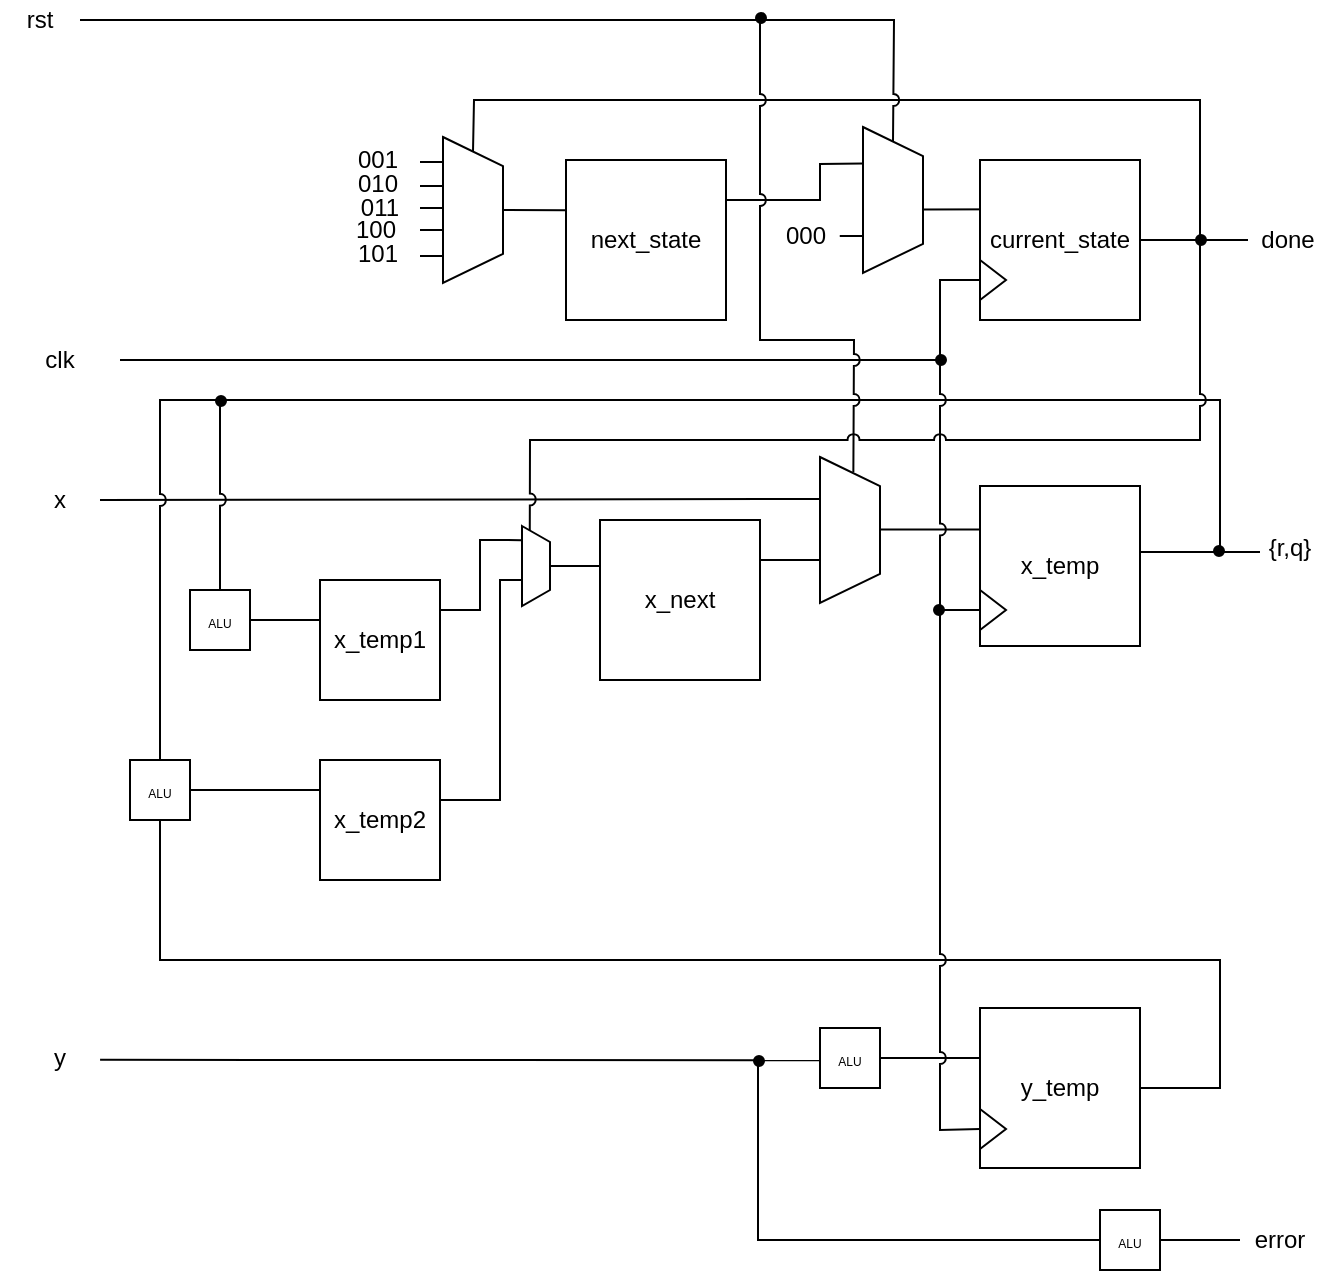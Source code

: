 <mxfile version="10.6.0" type="device"><diagram id="7mAb3iweiGSvkVwO0OIw" name="第 1 页"><mxGraphModel dx="413" dy="253" grid="1" gridSize="10" guides="1" tooltips="1" connect="1" arrows="1" fold="1" page="1" pageScale="1" pageWidth="827" pageHeight="1169" math="0" shadow="0"><root><mxCell id="0"/><mxCell id="1" parent="0"/><mxCell id="Z_gjdqFY1cXYkvp1u4SZ-84" value="" style="endArrow=none;html=1;entryX=0;entryY=0.272;entryDx=0;entryDy=0;exitX=0.5;exitY=0;exitDx=0;exitDy=0;entryPerimeter=0;" edge="1" parent="1"><mxGeometry width="50" height="50" relative="1" as="geometry"><mxPoint x="511.647" y="134.794" as="sourcePoint"/><mxPoint x="561.786" y="134.571" as="targetPoint"/></mxGeometry></mxCell><mxCell id="Z_gjdqFY1cXYkvp1u4SZ-1" value="x_temp" style="whiteSpace=wrap;html=1;aspect=fixed;" vertex="1" parent="1"><mxGeometry x="540" y="273" width="80" height="80" as="geometry"/></mxCell><mxCell id="Z_gjdqFY1cXYkvp1u4SZ-2" value="y_temp" style="whiteSpace=wrap;html=1;aspect=fixed;" vertex="1" parent="1"><mxGeometry x="540" y="534" width="80" height="80" as="geometry"/></mxCell><mxCell id="Z_gjdqFY1cXYkvp1u4SZ-3" value="x_next" style="whiteSpace=wrap;html=1;aspect=fixed;" vertex="1" parent="1"><mxGeometry x="350" y="290" width="80" height="80" as="geometry"/></mxCell><mxCell id="Z_gjdqFY1cXYkvp1u4SZ-5" value="" style="shape=trapezoid;perimeter=trapezoidPerimeter;whiteSpace=wrap;html=1;rotation=90;" vertex="1" parent="1"><mxGeometry x="438.5" y="280" width="73" height="30" as="geometry"/></mxCell><mxCell id="Z_gjdqFY1cXYkvp1u4SZ-11" value="" style="endArrow=none;html=1;entryX=0;entryY=0.272;entryDx=0;entryDy=0;exitX=0.5;exitY=0;exitDx=0;exitDy=0;entryPerimeter=0;" edge="1" parent="1" target="Z_gjdqFY1cXYkvp1u4SZ-1"><mxGeometry width="50" height="50" relative="1" as="geometry"><mxPoint x="490.147" y="294.794" as="sourcePoint"/><mxPoint x="520.735" y="294.794" as="targetPoint"/></mxGeometry></mxCell><mxCell id="Z_gjdqFY1cXYkvp1u4SZ-13" value="" style="endArrow=none;html=1;exitX=1;exitY=0.25;exitDx=0;exitDy=0;" edge="1" parent="1"><mxGeometry width="50" height="50" relative="1" as="geometry"><mxPoint x="429.952" y="309.952" as="sourcePoint"/><mxPoint x="460" y="310" as="targetPoint"/></mxGeometry></mxCell><mxCell id="Z_gjdqFY1cXYkvp1u4SZ-14" value="" style="endArrow=none;html=1;entryX=0.25;entryY=1;entryDx=0;entryDy=0;exitX=1.001;exitY=0.545;exitDx=0;exitDy=0;exitPerimeter=0;" edge="1" parent="1" source="Z_gjdqFY1cXYkvp1u4SZ-16"><mxGeometry width="50" height="50" relative="1" as="geometry"><mxPoint x="110" y="560.5" as="sourcePoint"/><mxPoint x="459.952" y="560.167" as="targetPoint"/></mxGeometry></mxCell><mxCell id="Z_gjdqFY1cXYkvp1u4SZ-15" value="" style="endArrow=none;html=1;entryX=0.25;entryY=1;entryDx=0;entryDy=0;exitX=1;exitY=0.5;exitDx=0;exitDy=0;" edge="1" parent="1" source="Z_gjdqFY1cXYkvp1u4SZ-17"><mxGeometry width="50" height="50" relative="1" as="geometry"><mxPoint x="110.0" y="279.5" as="sourcePoint"/><mxPoint x="459.667" y="279.5" as="targetPoint"/></mxGeometry></mxCell><mxCell id="Z_gjdqFY1cXYkvp1u4SZ-16" value="y&lt;br&gt;" style="text;html=1;strokeColor=none;fillColor=none;align=center;verticalAlign=middle;whiteSpace=wrap;rounded=0;" vertex="1" parent="1"><mxGeometry x="60" y="549" width="40" height="20" as="geometry"/></mxCell><mxCell id="Z_gjdqFY1cXYkvp1u4SZ-17" value="x&lt;br&gt;" style="text;html=1;strokeColor=none;fillColor=none;align=center;verticalAlign=middle;whiteSpace=wrap;rounded=0;" vertex="1" parent="1"><mxGeometry x="60" y="270" width="40" height="20" as="geometry"/></mxCell><mxCell id="Z_gjdqFY1cXYkvp1u4SZ-18" value="x_temp2" style="whiteSpace=wrap;html=1;aspect=fixed;" vertex="1" parent="1"><mxGeometry x="210" y="410" width="60" height="60" as="geometry"/></mxCell><mxCell id="Z_gjdqFY1cXYkvp1u4SZ-19" value="x_temp1" style="whiteSpace=wrap;html=1;aspect=fixed;" vertex="1" parent="1"><mxGeometry x="210" y="320" width="60" height="60" as="geometry"/></mxCell><mxCell id="Z_gjdqFY1cXYkvp1u4SZ-24" value="" style="shape=trapezoid;perimeter=trapezoidPerimeter;whiteSpace=wrap;html=1;rotation=90;" vertex="1" parent="1"><mxGeometry x="298" y="306" width="40" height="14" as="geometry"/></mxCell><mxCell id="Z_gjdqFY1cXYkvp1u4SZ-25" value="" style="endArrow=none;html=1;exitX=0.5;exitY=0;exitDx=0;exitDy=0;" edge="1" parent="1" source="Z_gjdqFY1cXYkvp1u4SZ-24"><mxGeometry width="50" height="50" relative="1" as="geometry"><mxPoint x="300" y="350" as="sourcePoint"/><mxPoint x="350" y="313" as="targetPoint"/></mxGeometry></mxCell><mxCell id="Z_gjdqFY1cXYkvp1u4SZ-26" value="" style="endArrow=none;html=1;exitX=1;exitY=0.25;exitDx=0;exitDy=0;rounded=0;entryX=0.177;entryY=1.021;entryDx=0;entryDy=0;entryPerimeter=0;" edge="1" parent="1" source="Z_gjdqFY1cXYkvp1u4SZ-19" target="Z_gjdqFY1cXYkvp1u4SZ-24"><mxGeometry width="50" height="50" relative="1" as="geometry"><mxPoint x="260" y="345" as="sourcePoint"/><mxPoint x="310" y="300" as="targetPoint"/><Array as="points"><mxPoint x="290" y="335"/><mxPoint x="290" y="300"/></Array></mxGeometry></mxCell><mxCell id="Z_gjdqFY1cXYkvp1u4SZ-27" value="" style="endArrow=none;html=1;rounded=0;entryX=0.177;entryY=1.021;entryDx=0;entryDy=0;entryPerimeter=0;" edge="1" parent="1"><mxGeometry width="50" height="50" relative="1" as="geometry"><mxPoint x="270" y="430" as="sourcePoint"/><mxPoint x="310.667" y="320" as="targetPoint"/><Array as="points"><mxPoint x="300" y="430"/><mxPoint x="300" y="320"/></Array></mxGeometry></mxCell><mxCell id="Z_gjdqFY1cXYkvp1u4SZ-28" value="" style="endArrow=none;html=1;rounded=0;entryX=0.5;entryY=0;entryDx=0;entryDy=0;jumpStyle=arc;" edge="1" parent="1" target="Z_gjdqFY1cXYkvp1u4SZ-32"><mxGeometry width="50" height="50" relative="1" as="geometry"><mxPoint x="621" y="306" as="sourcePoint"/><mxPoint x="160" y="326" as="targetPoint"/><Array as="points"><mxPoint x="660" y="306"/><mxPoint x="660" y="230"/><mxPoint x="370" y="230"/><mxPoint x="160" y="230"/></Array></mxGeometry></mxCell><mxCell id="Z_gjdqFY1cXYkvp1u4SZ-32" value="&lt;font style=&quot;font-size: 6px&quot;&gt;ALU&lt;/font&gt;&lt;br&gt;" style="whiteSpace=wrap;html=1;aspect=fixed;" vertex="1" parent="1"><mxGeometry x="145" y="325" width="30" height="30" as="geometry"/></mxCell><mxCell id="Z_gjdqFY1cXYkvp1u4SZ-35" value="" style="endArrow=none;html=1;exitX=1;exitY=0.5;exitDx=0;exitDy=0;" edge="1" parent="1" source="Z_gjdqFY1cXYkvp1u4SZ-32"><mxGeometry width="50" height="50" relative="1" as="geometry"><mxPoint x="160" y="390" as="sourcePoint"/><mxPoint x="210" y="340" as="targetPoint"/></mxGeometry></mxCell><mxCell id="Z_gjdqFY1cXYkvp1u4SZ-36" value="&lt;font style=&quot;font-size: 6px&quot;&gt;ALU&lt;/font&gt;&lt;br&gt;" style="whiteSpace=wrap;html=1;aspect=fixed;" vertex="1" parent="1"><mxGeometry x="115" y="410" width="30" height="30" as="geometry"/></mxCell><mxCell id="Z_gjdqFY1cXYkvp1u4SZ-37" value="" style="endArrow=none;html=1;rounded=0;jumpStyle=arc;" edge="1" parent="1"><mxGeometry width="50" height="50" relative="1" as="geometry"><mxPoint x="130" y="410" as="sourcePoint"/><mxPoint x="160" y="230" as="targetPoint"/><Array as="points"><mxPoint x="130" y="230"/></Array></mxGeometry></mxCell><mxCell id="Z_gjdqFY1cXYkvp1u4SZ-39" value="" style="endArrow=none;html=1;entryX=1;entryY=0.5;entryDx=0;entryDy=0;exitX=0.5;exitY=1;exitDx=0;exitDy=0;rounded=0;" edge="1" parent="1" source="Z_gjdqFY1cXYkvp1u4SZ-36" target="Z_gjdqFY1cXYkvp1u4SZ-2"><mxGeometry width="50" height="50" relative="1" as="geometry"><mxPoint x="60" y="710" as="sourcePoint"/><mxPoint x="110" y="660" as="targetPoint"/><Array as="points"><mxPoint x="130" y="510"/><mxPoint x="660" y="510"/><mxPoint x="660" y="574"/></Array></mxGeometry></mxCell><mxCell id="Z_gjdqFY1cXYkvp1u4SZ-40" value="" style="endArrow=none;html=1;" edge="1" parent="1"><mxGeometry width="50" height="50" relative="1" as="geometry"><mxPoint x="145" y="425" as="sourcePoint"/><mxPoint x="210" y="425" as="targetPoint"/><Array as="points"/></mxGeometry></mxCell><mxCell id="Z_gjdqFY1cXYkvp1u4SZ-42" value="" style="endArrow=none;html=1;" edge="1" parent="1"><mxGeometry width="50" height="50" relative="1" as="geometry"><mxPoint x="620" y="306" as="sourcePoint"/><mxPoint x="680" y="306" as="targetPoint"/></mxGeometry></mxCell><mxCell id="Z_gjdqFY1cXYkvp1u4SZ-43" value="{r,q}" style="text;html=1;strokeColor=none;fillColor=none;align=center;verticalAlign=middle;whiteSpace=wrap;rounded=0;" vertex="1" parent="1"><mxGeometry x="675" y="294" width="40" height="20" as="geometry"/></mxCell><mxCell id="Z_gjdqFY1cXYkvp1u4SZ-44" value="" style="triangle;whiteSpace=wrap;html=1;" vertex="1" parent="1"><mxGeometry x="540" y="325" width="13" height="20" as="geometry"/></mxCell><mxCell id="Z_gjdqFY1cXYkvp1u4SZ-45" value="" style="triangle;whiteSpace=wrap;html=1;" vertex="1" parent="1"><mxGeometry x="540" y="584.5" width="13" height="20" as="geometry"/></mxCell><mxCell id="Z_gjdqFY1cXYkvp1u4SZ-48" value="&lt;font style=&quot;font-size: 6px&quot;&gt;ALU&lt;/font&gt;&lt;br&gt;" style="whiteSpace=wrap;html=1;aspect=fixed;" vertex="1" parent="1"><mxGeometry x="460" y="544" width="30" height="30" as="geometry"/></mxCell><mxCell id="Z_gjdqFY1cXYkvp1u4SZ-49" value="" style="endArrow=none;html=1;exitX=1;exitY=0.5;exitDx=0;exitDy=0;entryX=0;entryY=0.313;entryDx=0;entryDy=0;entryPerimeter=0;" edge="1" parent="1" source="Z_gjdqFY1cXYkvp1u4SZ-48" target="Z_gjdqFY1cXYkvp1u4SZ-2"><mxGeometry width="50" height="50" relative="1" as="geometry"><mxPoint x="470" y="609" as="sourcePoint"/><mxPoint x="520" y="559" as="targetPoint"/></mxGeometry></mxCell><mxCell id="Z_gjdqFY1cXYkvp1u4SZ-50" value="current_state" style="whiteSpace=wrap;html=1;aspect=fixed;" vertex="1" parent="1"><mxGeometry x="540" y="110" width="80" height="80" as="geometry"/></mxCell><mxCell id="Z_gjdqFY1cXYkvp1u4SZ-52" value="next_state" style="whiteSpace=wrap;html=1;aspect=fixed;" vertex="1" parent="1"><mxGeometry x="333" y="110" width="80" height="80" as="geometry"/></mxCell><mxCell id="Z_gjdqFY1cXYkvp1u4SZ-53" value="" style="triangle;whiteSpace=wrap;html=1;" vertex="1" parent="1"><mxGeometry x="540" y="160" width="13" height="20" as="geometry"/></mxCell><mxCell id="Z_gjdqFY1cXYkvp1u4SZ-54" value="" style="endArrow=none;html=1;" edge="1" parent="1"><mxGeometry width="50" height="50" relative="1" as="geometry"><mxPoint x="110" y="210" as="sourcePoint"/><mxPoint x="520" y="210" as="targetPoint"/></mxGeometry></mxCell><mxCell id="Z_gjdqFY1cXYkvp1u4SZ-55" value="clk&lt;br&gt;" style="text;html=1;strokeColor=none;fillColor=none;align=center;verticalAlign=middle;whiteSpace=wrap;rounded=0;" vertex="1" parent="1"><mxGeometry x="60" y="200" width="40" height="20" as="geometry"/></mxCell><mxCell id="Z_gjdqFY1cXYkvp1u4SZ-56" value="" style="endArrow=none;html=1;rounded=0;exitX=0;exitY=0.5;exitDx=0;exitDy=0;jumpStyle=arc;" edge="1" parent="1" source="Z_gjdqFY1cXYkvp1u4SZ-53"><mxGeometry width="50" height="50" relative="1" as="geometry"><mxPoint x="540" y="165" as="sourcePoint"/><mxPoint x="540" y="594.5" as="targetPoint"/><Array as="points"><mxPoint x="520" y="170"/><mxPoint x="520" y="595"/></Array></mxGeometry></mxCell><mxCell id="Z_gjdqFY1cXYkvp1u4SZ-57" value="" style="endArrow=none;html=1;" edge="1" parent="1"><mxGeometry width="50" height="50" relative="1" as="geometry"><mxPoint x="520" y="335" as="sourcePoint"/><mxPoint x="540" y="335" as="targetPoint"/></mxGeometry></mxCell><mxCell id="Z_gjdqFY1cXYkvp1u4SZ-59" value="" style="shape=trapezoid;perimeter=trapezoidPerimeter;whiteSpace=wrap;html=1;rotation=90;" vertex="1" parent="1"><mxGeometry x="250" y="120" width="73" height="30" as="geometry"/></mxCell><mxCell id="Z_gjdqFY1cXYkvp1u4SZ-60" value="" style="endArrow=none;html=1;entryX=0.002;entryY=0.314;entryDx=0;entryDy=0;entryPerimeter=0;" edge="1" parent="1" target="Z_gjdqFY1cXYkvp1u4SZ-52"><mxGeometry width="50" height="50" relative="1" as="geometry"><mxPoint x="301" y="135" as="sourcePoint"/><mxPoint x="333" y="134" as="targetPoint"/></mxGeometry></mxCell><mxCell id="Z_gjdqFY1cXYkvp1u4SZ-61" value="" style="endArrow=none;html=1;entryX=0;entryY=0.5;entryDx=0;entryDy=0;rounded=0;" edge="1" parent="1" target="Z_gjdqFY1cXYkvp1u4SZ-59"><mxGeometry width="50" height="50" relative="1" as="geometry"><mxPoint x="620" y="150" as="sourcePoint"/><mxPoint x="670" y="100" as="targetPoint"/><Array as="points"><mxPoint x="650" y="150"/><mxPoint x="650" y="80"/><mxPoint x="287" y="80"/></Array></mxGeometry></mxCell><mxCell id="Z_gjdqFY1cXYkvp1u4SZ-62" value="" style="endArrow=none;html=1;entryX=0.25;entryY=1;entryDx=0;entryDy=0;exitX=1;exitY=0.25;exitDx=0;exitDy=0;rounded=0;" edge="1" parent="1" source="Z_gjdqFY1cXYkvp1u4SZ-52" target="Z_gjdqFY1cXYkvp1u4SZ-76"><mxGeometry width="50" height="50" relative="1" as="geometry"><mxPoint x="490" y="175" as="sourcePoint"/><mxPoint x="540" y="125" as="targetPoint"/><Array as="points"><mxPoint x="460" y="130"/><mxPoint x="460" y="112"/></Array></mxGeometry></mxCell><mxCell id="Z_gjdqFY1cXYkvp1u4SZ-63" value="" style="endArrow=none;html=1;" edge="1" parent="1"><mxGeometry width="50" height="50" relative="1" as="geometry"><mxPoint x="260" y="111" as="sourcePoint"/><mxPoint x="272" y="111" as="targetPoint"/><Array as="points"/></mxGeometry></mxCell><mxCell id="Z_gjdqFY1cXYkvp1u4SZ-64" value="001" style="text;html=1;strokeColor=none;fillColor=none;align=center;verticalAlign=middle;whiteSpace=wrap;rounded=0;" vertex="1" parent="1"><mxGeometry x="219" y="100" width="40" height="20" as="geometry"/></mxCell><mxCell id="Z_gjdqFY1cXYkvp1u4SZ-65" value="" style="endArrow=none;html=1;" edge="1" parent="1"><mxGeometry width="50" height="50" relative="1" as="geometry"><mxPoint x="260.0" y="123.0" as="sourcePoint"/><mxPoint x="272" y="123.0" as="targetPoint"/><Array as="points"/></mxGeometry></mxCell><mxCell id="Z_gjdqFY1cXYkvp1u4SZ-66" value="010" style="text;html=1;strokeColor=none;fillColor=none;align=center;verticalAlign=middle;whiteSpace=wrap;rounded=0;" vertex="1" parent="1"><mxGeometry x="219" y="112" width="40" height="20" as="geometry"/></mxCell><mxCell id="Z_gjdqFY1cXYkvp1u4SZ-67" value="" style="endArrow=none;html=1;" edge="1" parent="1"><mxGeometry width="50" height="50" relative="1" as="geometry"><mxPoint x="260.0" y="134.0" as="sourcePoint"/><mxPoint x="272" y="134.0" as="targetPoint"/><Array as="points"/></mxGeometry></mxCell><mxCell id="Z_gjdqFY1cXYkvp1u4SZ-68" value="011" style="text;html=1;strokeColor=none;fillColor=none;align=center;verticalAlign=middle;whiteSpace=wrap;rounded=0;" vertex="1" parent="1"><mxGeometry x="220" y="124" width="40" height="20" as="geometry"/></mxCell><mxCell id="Z_gjdqFY1cXYkvp1u4SZ-69" value="" style="endArrow=none;html=1;" edge="1" parent="1"><mxGeometry width="50" height="50" relative="1" as="geometry"><mxPoint x="260.0" y="145.0" as="sourcePoint"/><mxPoint x="272" y="145.0" as="targetPoint"/><Array as="points"/></mxGeometry></mxCell><mxCell id="Z_gjdqFY1cXYkvp1u4SZ-70" value="100" style="text;html=1;strokeColor=none;fillColor=none;align=center;verticalAlign=middle;whiteSpace=wrap;rounded=0;" vertex="1" parent="1"><mxGeometry x="218" y="135" width="40" height="20" as="geometry"/></mxCell><mxCell id="Z_gjdqFY1cXYkvp1u4SZ-71" value="" style="endArrow=none;html=1;" edge="1" parent="1"><mxGeometry width="50" height="50" relative="1" as="geometry"><mxPoint x="260.0" y="158.0" as="sourcePoint"/><mxPoint x="272" y="158.0" as="targetPoint"/><Array as="points"/></mxGeometry></mxCell><mxCell id="Z_gjdqFY1cXYkvp1u4SZ-72" value="101" style="text;html=1;strokeColor=none;fillColor=none;align=center;verticalAlign=middle;whiteSpace=wrap;rounded=0;" vertex="1" parent="1"><mxGeometry x="219" y="147" width="40" height="20" as="geometry"/></mxCell><mxCell id="Z_gjdqFY1cXYkvp1u4SZ-76" value="" style="shape=trapezoid;perimeter=trapezoidPerimeter;whiteSpace=wrap;html=1;rotation=90;" vertex="1" parent="1"><mxGeometry x="460" y="115" width="73" height="30" as="geometry"/></mxCell><mxCell id="Z_gjdqFY1cXYkvp1u4SZ-79" value="" style="endArrow=none;html=1;" edge="1" parent="1"><mxGeometry width="50" height="50" relative="1" as="geometry"><mxPoint x="469.881" y="148" as="sourcePoint"/><mxPoint x="481.881" y="148" as="targetPoint"/><Array as="points"/></mxGeometry></mxCell><mxCell id="Z_gjdqFY1cXYkvp1u4SZ-80" value="000" style="text;html=1;strokeColor=none;fillColor=none;align=center;verticalAlign=middle;whiteSpace=wrap;rounded=0;" vertex="1" parent="1"><mxGeometry x="432.881" y="138" width="40" height="20" as="geometry"/></mxCell><mxCell id="Z_gjdqFY1cXYkvp1u4SZ-81" value="" style="endArrow=none;html=1;entryX=0;entryY=0.5;entryDx=0;entryDy=0;rounded=0;jumpStyle=arc;" edge="1" parent="1" target="Z_gjdqFY1cXYkvp1u4SZ-76"><mxGeometry width="50" height="50" relative="1" as="geometry"><mxPoint x="90" y="40" as="sourcePoint"/><mxPoint x="490" y="40" as="targetPoint"/><Array as="points"><mxPoint x="497" y="40"/></Array></mxGeometry></mxCell><mxCell id="Z_gjdqFY1cXYkvp1u4SZ-82" value="" style="endArrow=none;html=1;exitX=0.102;exitY=0.444;exitDx=0;exitDy=0;exitPerimeter=0;rounded=0;jumpStyle=arc;" edge="1" parent="1" source="Z_gjdqFY1cXYkvp1u4SZ-5"><mxGeometry width="50" height="50" relative="1" as="geometry"><mxPoint x="475" y="270" as="sourcePoint"/><mxPoint x="430" y="40" as="targetPoint"/><Array as="points"><mxPoint x="477" y="200"/><mxPoint x="430" y="200"/></Array></mxGeometry></mxCell><mxCell id="Z_gjdqFY1cXYkvp1u4SZ-83" value="rst" style="text;html=1;strokeColor=none;fillColor=none;align=center;verticalAlign=middle;whiteSpace=wrap;rounded=0;" vertex="1" parent="1"><mxGeometry x="50" y="30" width="40" height="20" as="geometry"/></mxCell><mxCell id="Z_gjdqFY1cXYkvp1u4SZ-85" value="" style="endArrow=none;html=1;rounded=0;" edge="1" parent="1"><mxGeometry width="50" height="50" relative="1" as="geometry"><mxPoint x="600" y="650" as="sourcePoint"/><mxPoint x="429" y="560" as="targetPoint"/><Array as="points"><mxPoint x="429" y="650"/></Array></mxGeometry></mxCell><mxCell id="Z_gjdqFY1cXYkvp1u4SZ-86" value="&lt;font style=&quot;font-size: 6px&quot;&gt;ALU&lt;/font&gt;&lt;br&gt;" style="whiteSpace=wrap;html=1;aspect=fixed;" vertex="1" parent="1"><mxGeometry x="600" y="635" width="30" height="30" as="geometry"/></mxCell><mxCell id="Z_gjdqFY1cXYkvp1u4SZ-87" value="" style="endArrow=none;html=1;entryX=0;entryY=0.5;entryDx=0;entryDy=0;" edge="1" parent="1" target="Z_gjdqFY1cXYkvp1u4SZ-88"><mxGeometry width="50" height="50" relative="1" as="geometry"><mxPoint x="630" y="650" as="sourcePoint"/><mxPoint x="660" y="650" as="targetPoint"/></mxGeometry></mxCell><mxCell id="Z_gjdqFY1cXYkvp1u4SZ-88" value="error" style="text;html=1;strokeColor=none;fillColor=none;align=center;verticalAlign=middle;whiteSpace=wrap;rounded=0;" vertex="1" parent="1"><mxGeometry x="670" y="640" width="40" height="20" as="geometry"/></mxCell><mxCell id="Z_gjdqFY1cXYkvp1u4SZ-89" value="" style="endArrow=none;html=1;" edge="1" parent="1" source="Z_gjdqFY1cXYkvp1u4SZ-93" target="Z_gjdqFY1cXYkvp1u4SZ-90"><mxGeometry width="50" height="50" relative="1" as="geometry"><mxPoint x="620" y="150" as="sourcePoint"/><mxPoint x="680" y="150" as="targetPoint"/></mxGeometry></mxCell><mxCell id="Z_gjdqFY1cXYkvp1u4SZ-90" value="done" style="text;html=1;strokeColor=none;fillColor=none;align=center;verticalAlign=middle;whiteSpace=wrap;rounded=0;" vertex="1" parent="1"><mxGeometry x="674" y="140" width="40" height="20" as="geometry"/></mxCell><mxCell id="Z_gjdqFY1cXYkvp1u4SZ-92" value="" style="endArrow=none;html=1;exitX=0;exitY=0.75;exitDx=0;exitDy=0;rounded=0;jumpStyle=arc;" edge="1" parent="1" source="Z_gjdqFY1cXYkvp1u4SZ-24"><mxGeometry width="50" height="50" relative="1" as="geometry"><mxPoint x="320" y="250" as="sourcePoint"/><mxPoint x="650" y="150" as="targetPoint"/><Array as="points"><mxPoint x="315" y="250"/><mxPoint x="650" y="250"/></Array></mxGeometry></mxCell><mxCell id="Z_gjdqFY1cXYkvp1u4SZ-93" value="" style="ellipse;whiteSpace=wrap;html=1;aspect=fixed;fillColor=#000000;" vertex="1" parent="1"><mxGeometry x="648" y="147.5" width="5" height="5" as="geometry"/></mxCell><mxCell id="Z_gjdqFY1cXYkvp1u4SZ-94" value="" style="endArrow=none;html=1;" edge="1" parent="1" target="Z_gjdqFY1cXYkvp1u4SZ-93"><mxGeometry width="50" height="50" relative="1" as="geometry"><mxPoint x="620" y="150" as="sourcePoint"/><mxPoint x="674" y="150" as="targetPoint"/></mxGeometry></mxCell><mxCell id="Z_gjdqFY1cXYkvp1u4SZ-96" value="" style="ellipse;whiteSpace=wrap;html=1;aspect=fixed;fillColor=#000000;" vertex="1" parent="1"><mxGeometry x="518" y="207.5" width="5" height="5" as="geometry"/></mxCell><mxCell id="Z_gjdqFY1cXYkvp1u4SZ-98" value="" style="ellipse;whiteSpace=wrap;html=1;aspect=fixed;fillColor=#000000;" vertex="1" parent="1"><mxGeometry x="517" y="332.5" width="5" height="5" as="geometry"/></mxCell><mxCell id="Z_gjdqFY1cXYkvp1u4SZ-99" value="" style="ellipse;whiteSpace=wrap;html=1;aspect=fixed;fillColor=#000000;" vertex="1" parent="1"><mxGeometry x="427" y="558" width="5" height="5" as="geometry"/></mxCell><mxCell id="Z_gjdqFY1cXYkvp1u4SZ-103" value="" style="ellipse;whiteSpace=wrap;html=1;aspect=fixed;fillColor=#000000;" vertex="1" parent="1"><mxGeometry x="158" y="228" width="5" height="5" as="geometry"/></mxCell><mxCell id="Z_gjdqFY1cXYkvp1u4SZ-104" value="" style="ellipse;whiteSpace=wrap;html=1;aspect=fixed;fillColor=#000000;" vertex="1" parent="1"><mxGeometry x="428" y="36.5" width="5" height="5" as="geometry"/></mxCell><mxCell id="Z_gjdqFY1cXYkvp1u4SZ-105" value="" style="ellipse;whiteSpace=wrap;html=1;aspect=fixed;fillColor=#000000;" vertex="1" parent="1"><mxGeometry x="657" y="303" width="5" height="5" as="geometry"/></mxCell></root></mxGraphModel></diagram></mxfile>